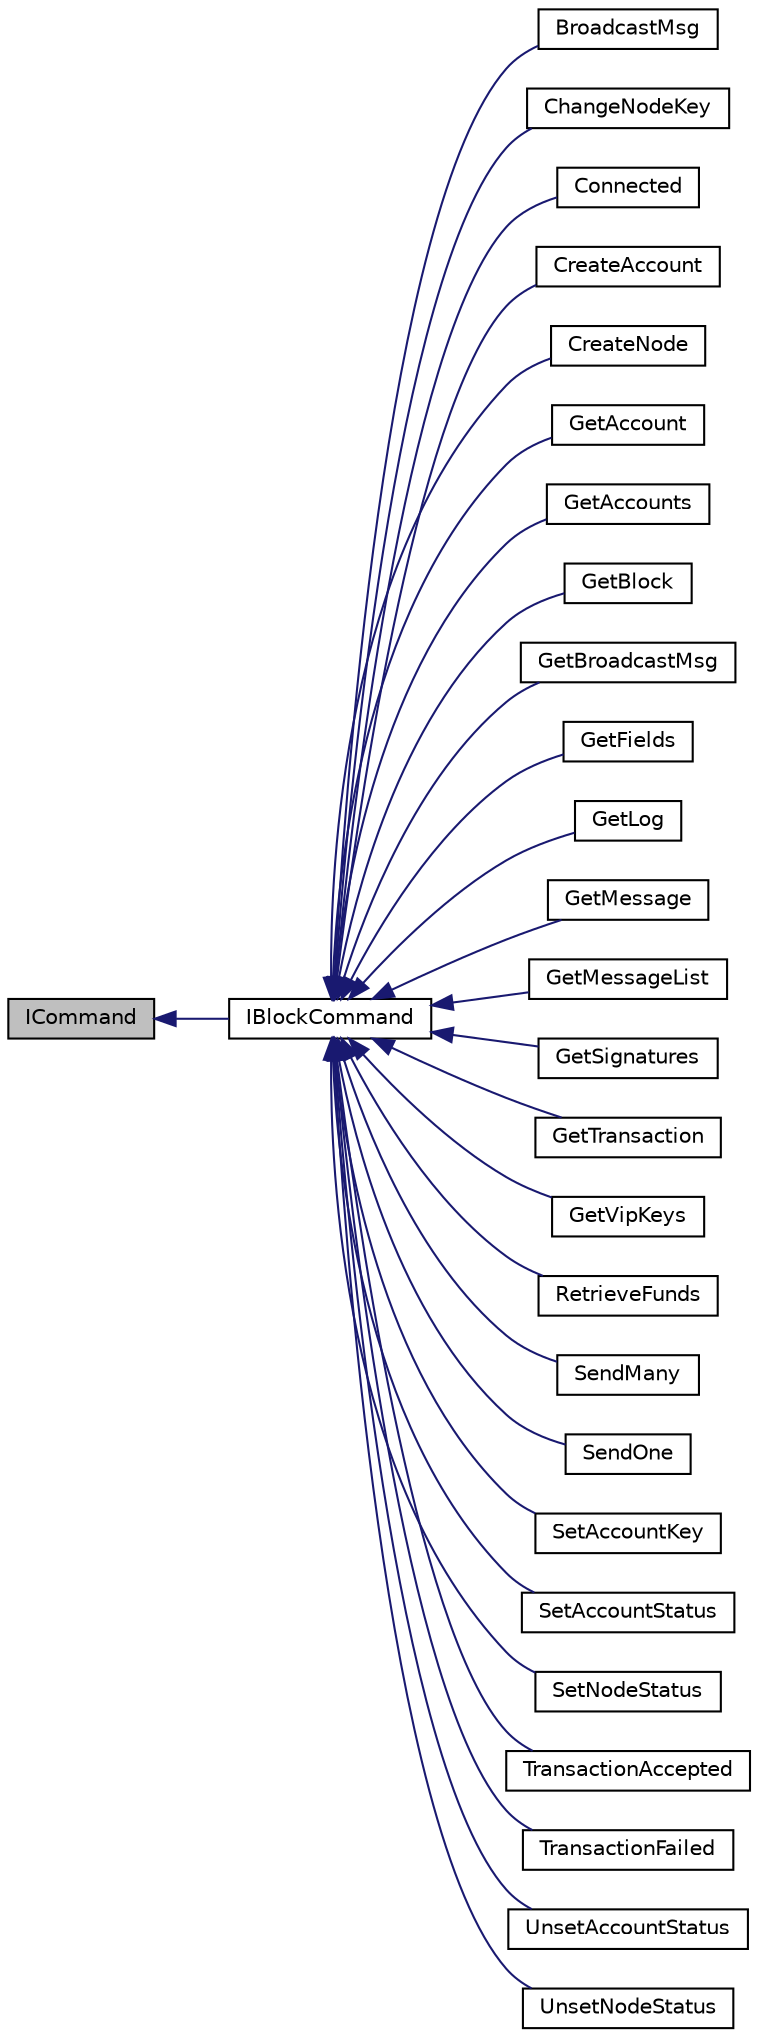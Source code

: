 digraph "ICommand"
{
  edge [fontname="Helvetica",fontsize="10",labelfontname="Helvetica",labelfontsize="10"];
  node [fontname="Helvetica",fontsize="10",shape=record];
  rankdir="LR";
  Node0 [label="ICommand",height=0.2,width=0.4,color="black", fillcolor="grey75", style="filled", fontcolor="black"];
  Node0 -> Node1 [dir="back",color="midnightblue",fontsize="10",style="solid",fontname="Helvetica"];
  Node1 [label="IBlockCommand",height=0.2,width=0.4,color="black", fillcolor="white", style="filled",URL="$class_i_block_command.html",tooltip="Base interface for command. It combain ICommand and IJsonSerialize Interface. "];
  Node1 -> Node2 [dir="back",color="midnightblue",fontsize="10",style="solid",fontname="Helvetica"];
  Node2 [label="BroadcastMsg",height=0.2,width=0.4,color="black", fillcolor="white", style="filled",URL="$class_broadcast_msg.html",tooltip="Broadcast command class. "];
  Node1 -> Node3 [dir="back",color="midnightblue",fontsize="10",style="solid",fontname="Helvetica"];
  Node3 [label="ChangeNodeKey",height=0.2,width=0.4,color="black", fillcolor="white", style="filled",URL="$class_change_node_key.html",tooltip="Class responsible for handling \"change_node_key\" command. "];
  Node1 -> Node4 [dir="back",color="midnightblue",fontsize="10",style="solid",fontname="Helvetica"];
  Node4 [label="Connected",height=0.2,width=0.4,color="black", fillcolor="white", style="filled",URL="$class_connected.html",tooltip="Connected message class. "];
  Node1 -> Node5 [dir="back",color="midnightblue",fontsize="10",style="solid",fontname="Helvetica"];
  Node5 [label="CreateAccount",height=0.2,width=0.4,color="black", fillcolor="white", style="filled",URL="$class_create_account.html"];
  Node1 -> Node6 [dir="back",color="midnightblue",fontsize="10",style="solid",fontname="Helvetica"];
  Node6 [label="CreateNode",height=0.2,width=0.4,color="black", fillcolor="white", style="filled",URL="$class_create_node.html",tooltip="Class responsible for handling \"get_me\" or \"get_acocunt\" command. "];
  Node1 -> Node7 [dir="back",color="midnightblue",fontsize="10",style="solid",fontname="Helvetica"];
  Node7 [label="GetAccount",height=0.2,width=0.4,color="black", fillcolor="white", style="filled",URL="$class_get_account.html",tooltip="Class responsible for handling \"get_me\" or \"get_acocunt\" command. "];
  Node1 -> Node8 [dir="back",color="midnightblue",fontsize="10",style="solid",fontname="Helvetica"];
  Node8 [label="GetAccounts",height=0.2,width=0.4,color="black", fillcolor="white", style="filled",URL="$class_get_accounts.html"];
  Node1 -> Node9 [dir="back",color="midnightblue",fontsize="10",style="solid",fontname="Helvetica"];
  Node9 [label="GetBlock",height=0.2,width=0.4,color="black", fillcolor="white", style="filled",URL="$class_get_block.html"];
  Node1 -> Node10 [dir="back",color="midnightblue",fontsize="10",style="solid",fontname="Helvetica"];
  Node10 [label="GetBroadcastMsg",height=0.2,width=0.4,color="black", fillcolor="white", style="filled",URL="$class_get_broadcast_msg.html",tooltip="Get broadcast command class. "];
  Node1 -> Node11 [dir="back",color="midnightblue",fontsize="10",style="solid",fontname="Helvetica"];
  Node11 [label="GetFields",height=0.2,width=0.4,color="black", fillcolor="white", style="filled",URL="$class_get_fields.html",tooltip="Readonly class (without connection to daemon, to obtain data fields of certain command typed as argum..."];
  Node1 -> Node12 [dir="back",color="midnightblue",fontsize="10",style="solid",fontname="Helvetica"];
  Node12 [label="GetLog",height=0.2,width=0.4,color="black", fillcolor="white", style="filled",URL="$class_get_log.html",tooltip="Class responsible for handling \"get_log\" command. "];
  Node1 -> Node13 [dir="back",color="midnightblue",fontsize="10",style="solid",fontname="Helvetica"];
  Node13 [label="GetMessage",height=0.2,width=0.4,color="black", fillcolor="white", style="filled",URL="$class_get_message.html",tooltip="Get message command class. "];
  Node1 -> Node14 [dir="back",color="midnightblue",fontsize="10",style="solid",fontname="Helvetica"];
  Node14 [label="GetMessageList",height=0.2,width=0.4,color="black", fillcolor="white", style="filled",URL="$class_get_message_list.html",tooltip="Get message list command class. "];
  Node1 -> Node15 [dir="back",color="midnightblue",fontsize="10",style="solid",fontname="Helvetica"];
  Node15 [label="GetSignatures",height=0.2,width=0.4,color="black", fillcolor="white", style="filled",URL="$class_get_signatures.html",tooltip="Class responsible for handling \"get_signatures\" command. "];
  Node1 -> Node16 [dir="back",color="midnightblue",fontsize="10",style="solid",fontname="Helvetica"];
  Node16 [label="GetTransaction",height=0.2,width=0.4,color="black", fillcolor="white", style="filled",URL="$class_get_transaction.html",tooltip="Get transaction command class. "];
  Node1 -> Node17 [dir="back",color="midnightblue",fontsize="10",style="solid",fontname="Helvetica"];
  Node17 [label="GetVipKeys",height=0.2,width=0.4,color="black", fillcolor="white", style="filled",URL="$class_get_vip_keys.html"];
  Node1 -> Node18 [dir="back",color="midnightblue",fontsize="10",style="solid",fontname="Helvetica"];
  Node18 [label="RetrieveFunds",height=0.2,width=0.4,color="black", fillcolor="white", style="filled",URL="$class_retrieve_funds.html",tooltip="Class responsible for handling \"retrieve_funds\" command. "];
  Node1 -> Node19 [dir="back",color="midnightblue",fontsize="10",style="solid",fontname="Helvetica"];
  Node19 [label="SendMany",height=0.2,width=0.4,color="black", fillcolor="white", style="filled",URL="$class_send_many.html"];
  Node1 -> Node20 [dir="back",color="midnightblue",fontsize="10",style="solid",fontname="Helvetica"];
  Node20 [label="SendOne",height=0.2,width=0.4,color="black", fillcolor="white", style="filled",URL="$class_send_one.html"];
  Node1 -> Node21 [dir="back",color="midnightblue",fontsize="10",style="solid",fontname="Helvetica"];
  Node21 [label="SetAccountKey",height=0.2,width=0.4,color="black", fillcolor="white", style="filled",URL="$class_set_account_key.html",tooltip="Class responsible for handling \"change_account_key\" command. "];
  Node1 -> Node22 [dir="back",color="midnightblue",fontsize="10",style="solid",fontname="Helvetica"];
  Node22 [label="SetAccountStatus",height=0.2,width=0.4,color="black", fillcolor="white", style="filled",URL="$class_set_account_status.html",tooltip="Class responsible for handling \"set_account_status\" command. "];
  Node1 -> Node23 [dir="back",color="midnightblue",fontsize="10",style="solid",fontname="Helvetica"];
  Node23 [label="SetNodeStatus",height=0.2,width=0.4,color="black", fillcolor="white", style="filled",URL="$class_set_node_status.html",tooltip="Class responsible for handling \"set_node_status\" command. "];
  Node1 -> Node24 [dir="back",color="midnightblue",fontsize="10",style="solid",fontname="Helvetica"];
  Node24 [label="TransactionAccepted",height=0.2,width=0.4,color="black", fillcolor="white", style="filled",URL="$class_transaction_accepted.html",tooltip="Transaction accepted TXSTYPE_UOK type. "];
  Node1 -> Node25 [dir="back",color="midnightblue",fontsize="10",style="solid",fontname="Helvetica"];
  Node25 [label="TransactionFailed",height=0.2,width=0.4,color="black", fillcolor="white", style="filled",URL="$class_transaction_failed.html",tooltip="Transaction failed TXSTYPE_NON type. "];
  Node1 -> Node26 [dir="back",color="midnightblue",fontsize="10",style="solid",fontname="Helvetica"];
  Node26 [label="UnsetAccountStatus",height=0.2,width=0.4,color="black", fillcolor="white", style="filled",URL="$class_unset_account_status.html",tooltip="Class responsible for handling \"unset_account_status\" command. "];
  Node1 -> Node27 [dir="back",color="midnightblue",fontsize="10",style="solid",fontname="Helvetica"];
  Node27 [label="UnsetNodeStatus",height=0.2,width=0.4,color="black", fillcolor="white", style="filled",URL="$class_unset_node_status.html",tooltip="Class responsible for handling \"unset_node_status\" command. "];
}
